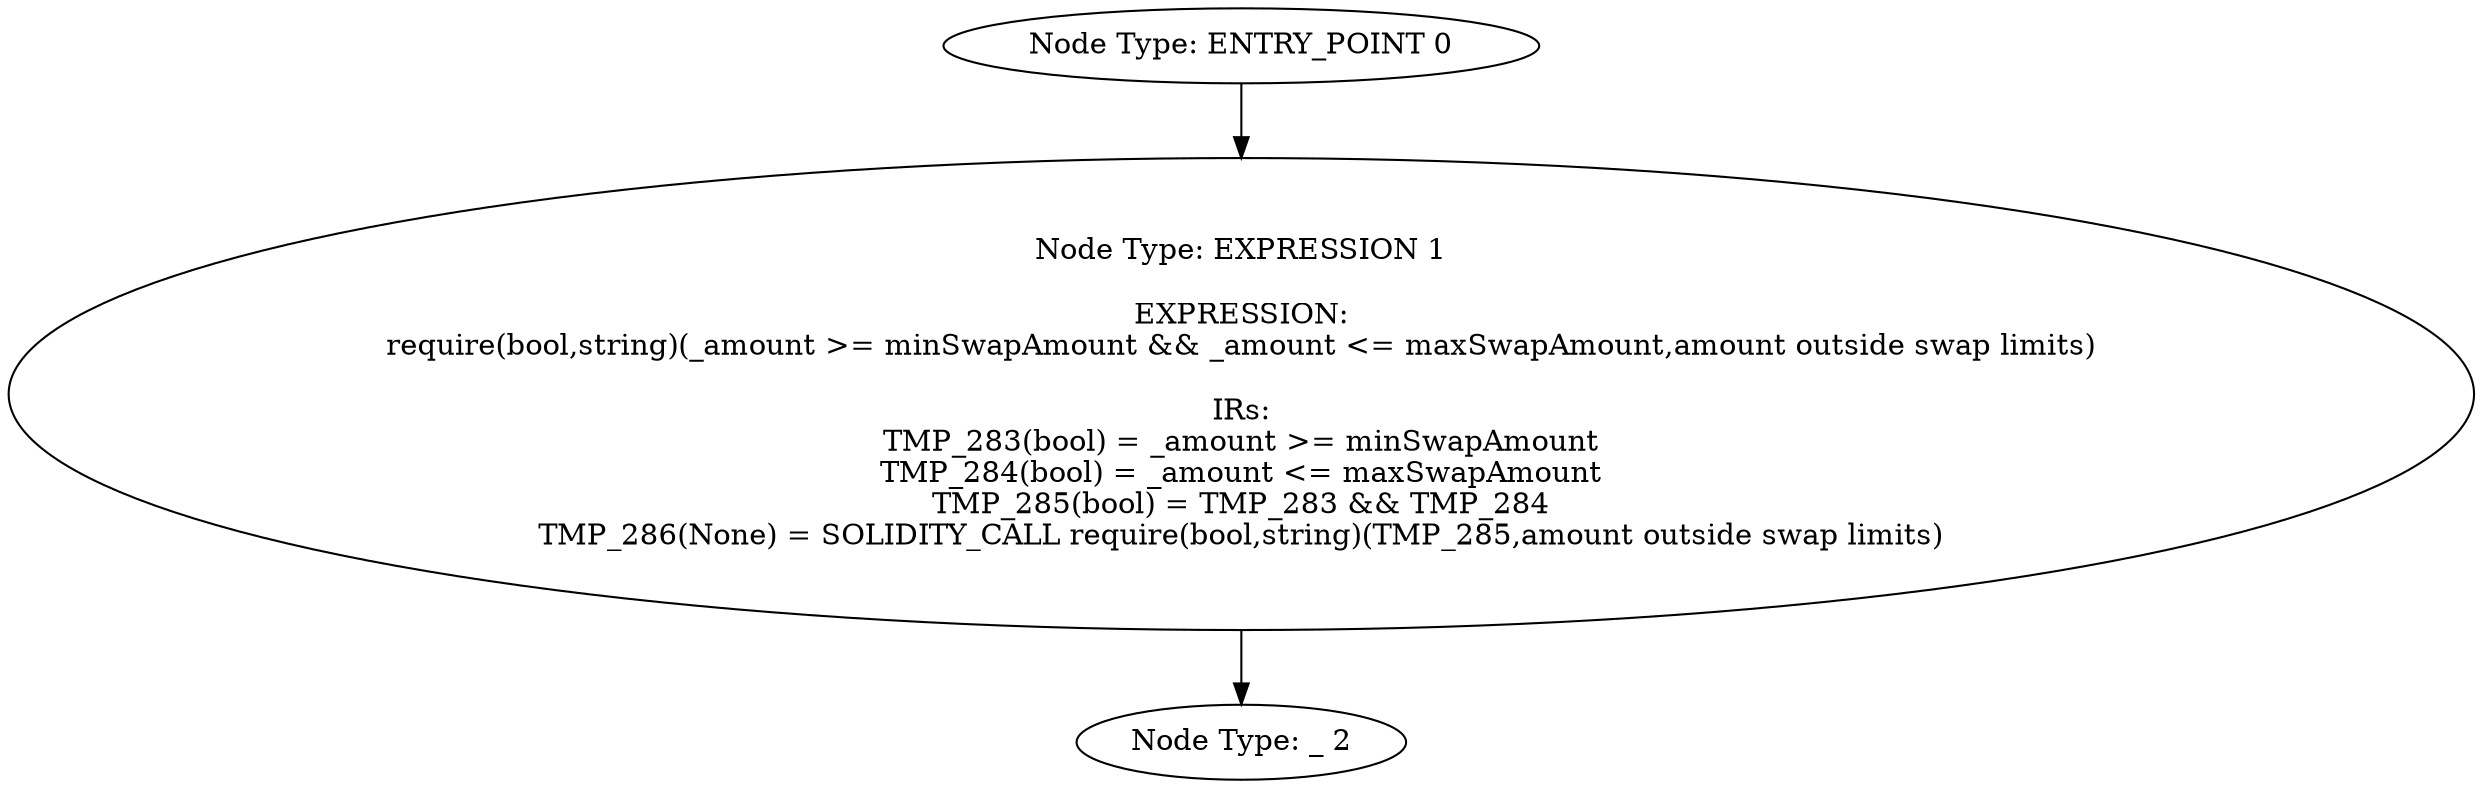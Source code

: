digraph{
0[label="Node Type: ENTRY_POINT 0
"];
0->1;
1[label="Node Type: EXPRESSION 1

EXPRESSION:
require(bool,string)(_amount >= minSwapAmount && _amount <= maxSwapAmount,amount outside swap limits)

IRs:
TMP_283(bool) = _amount >= minSwapAmount
TMP_284(bool) = _amount <= maxSwapAmount
TMP_285(bool) = TMP_283 && TMP_284
TMP_286(None) = SOLIDITY_CALL require(bool,string)(TMP_285,amount outside swap limits)"];
1->2;
2[label="Node Type: _ 2
"];
}
